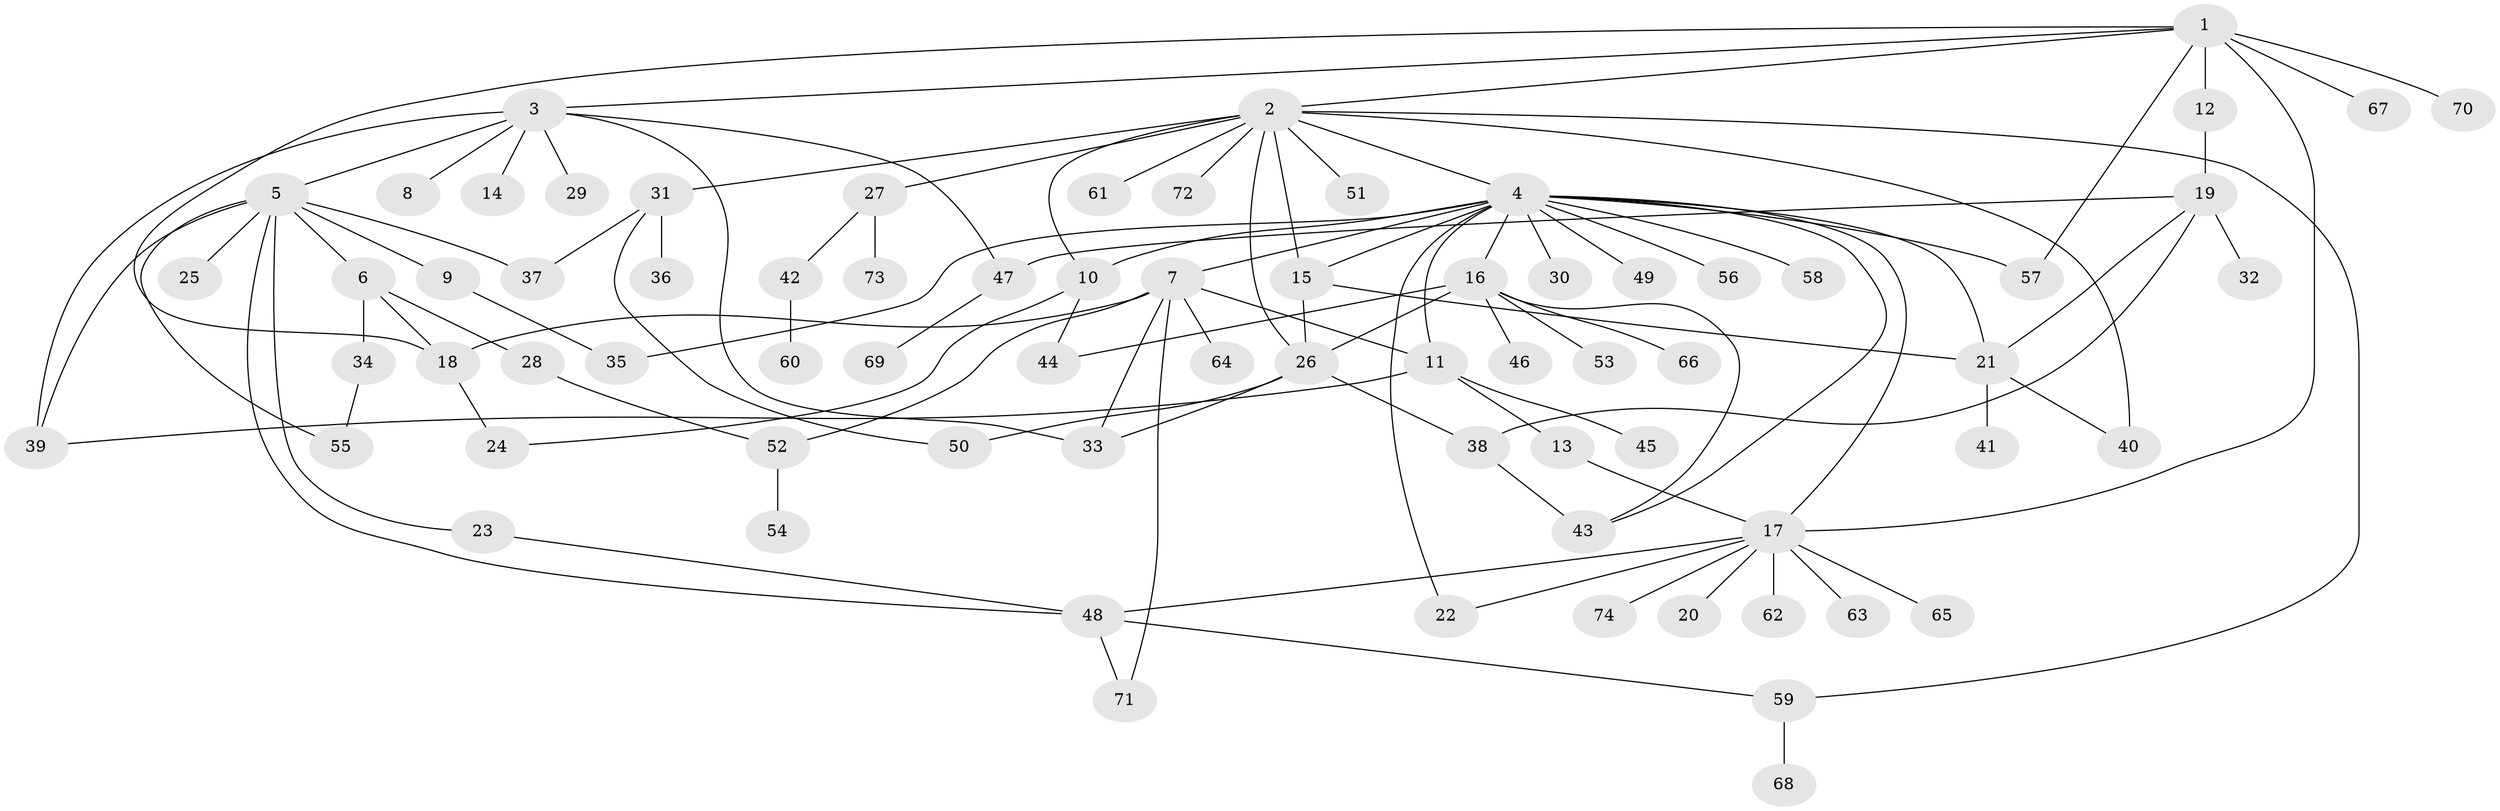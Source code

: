 // original degree distribution, {10: 0.00819672131147541, 13: 0.00819672131147541, 9: 0.01639344262295082, 18: 0.00819672131147541, 11: 0.01639344262295082, 5: 0.03278688524590164, 8: 0.01639344262295082, 1: 0.5245901639344263, 3: 0.11475409836065574, 6: 0.02459016393442623, 7: 0.00819672131147541, 2: 0.16393442622950818, 4: 0.05737704918032787}
// Generated by graph-tools (version 1.1) at 2025/50/03/04/25 22:50:35]
// undirected, 74 vertices, 106 edges
graph export_dot {
  node [color=gray90,style=filled];
  1;
  2;
  3;
  4;
  5;
  6;
  7;
  8;
  9;
  10;
  11;
  12;
  13;
  14;
  15;
  16;
  17;
  18;
  19;
  20;
  21;
  22;
  23;
  24;
  25;
  26;
  27;
  28;
  29;
  30;
  31;
  32;
  33;
  34;
  35;
  36;
  37;
  38;
  39;
  40;
  41;
  42;
  43;
  44;
  45;
  46;
  47;
  48;
  49;
  50;
  51;
  52;
  53;
  54;
  55;
  56;
  57;
  58;
  59;
  60;
  61;
  62;
  63;
  64;
  65;
  66;
  67;
  68;
  69;
  70;
  71;
  72;
  73;
  74;
  1 -- 2 [weight=1.0];
  1 -- 3 [weight=1.0];
  1 -- 12 [weight=1.0];
  1 -- 17 [weight=2.0];
  1 -- 18 [weight=1.0];
  1 -- 57 [weight=1.0];
  1 -- 67 [weight=1.0];
  1 -- 70 [weight=1.0];
  2 -- 4 [weight=1.0];
  2 -- 10 [weight=1.0];
  2 -- 15 [weight=1.0];
  2 -- 26 [weight=1.0];
  2 -- 27 [weight=1.0];
  2 -- 31 [weight=1.0];
  2 -- 40 [weight=1.0];
  2 -- 51 [weight=1.0];
  2 -- 59 [weight=1.0];
  2 -- 61 [weight=1.0];
  2 -- 72 [weight=1.0];
  3 -- 5 [weight=1.0];
  3 -- 8 [weight=1.0];
  3 -- 14 [weight=1.0];
  3 -- 29 [weight=1.0];
  3 -- 33 [weight=1.0];
  3 -- 39 [weight=1.0];
  3 -- 47 [weight=1.0];
  4 -- 7 [weight=1.0];
  4 -- 10 [weight=1.0];
  4 -- 11 [weight=1.0];
  4 -- 15 [weight=1.0];
  4 -- 16 [weight=1.0];
  4 -- 17 [weight=1.0];
  4 -- 21 [weight=1.0];
  4 -- 22 [weight=1.0];
  4 -- 30 [weight=1.0];
  4 -- 35 [weight=1.0];
  4 -- 43 [weight=1.0];
  4 -- 49 [weight=1.0];
  4 -- 56 [weight=1.0];
  4 -- 57 [weight=1.0];
  4 -- 58 [weight=1.0];
  5 -- 6 [weight=1.0];
  5 -- 9 [weight=1.0];
  5 -- 23 [weight=1.0];
  5 -- 25 [weight=2.0];
  5 -- 37 [weight=1.0];
  5 -- 39 [weight=1.0];
  5 -- 48 [weight=1.0];
  5 -- 55 [weight=1.0];
  6 -- 18 [weight=1.0];
  6 -- 28 [weight=1.0];
  6 -- 34 [weight=1.0];
  7 -- 11 [weight=1.0];
  7 -- 18 [weight=1.0];
  7 -- 33 [weight=1.0];
  7 -- 52 [weight=1.0];
  7 -- 64 [weight=1.0];
  7 -- 71 [weight=1.0];
  9 -- 35 [weight=1.0];
  10 -- 24 [weight=1.0];
  10 -- 44 [weight=1.0];
  11 -- 13 [weight=1.0];
  11 -- 39 [weight=1.0];
  11 -- 45 [weight=2.0];
  12 -- 19 [weight=1.0];
  13 -- 17 [weight=1.0];
  15 -- 21 [weight=5.0];
  15 -- 26 [weight=1.0];
  16 -- 26 [weight=1.0];
  16 -- 43 [weight=1.0];
  16 -- 44 [weight=1.0];
  16 -- 46 [weight=1.0];
  16 -- 53 [weight=1.0];
  16 -- 66 [weight=1.0];
  17 -- 20 [weight=1.0];
  17 -- 22 [weight=1.0];
  17 -- 48 [weight=1.0];
  17 -- 62 [weight=1.0];
  17 -- 63 [weight=1.0];
  17 -- 65 [weight=1.0];
  17 -- 74 [weight=1.0];
  18 -- 24 [weight=1.0];
  19 -- 21 [weight=1.0];
  19 -- 32 [weight=1.0];
  19 -- 38 [weight=1.0];
  19 -- 47 [weight=1.0];
  21 -- 40 [weight=1.0];
  21 -- 41 [weight=2.0];
  23 -- 48 [weight=1.0];
  26 -- 33 [weight=2.0];
  26 -- 38 [weight=1.0];
  26 -- 50 [weight=1.0];
  27 -- 42 [weight=1.0];
  27 -- 73 [weight=1.0];
  28 -- 52 [weight=1.0];
  31 -- 36 [weight=1.0];
  31 -- 37 [weight=1.0];
  31 -- 50 [weight=1.0];
  34 -- 55 [weight=1.0];
  38 -- 43 [weight=2.0];
  42 -- 60 [weight=1.0];
  47 -- 69 [weight=1.0];
  48 -- 59 [weight=1.0];
  48 -- 71 [weight=1.0];
  52 -- 54 [weight=1.0];
  59 -- 68 [weight=1.0];
}
